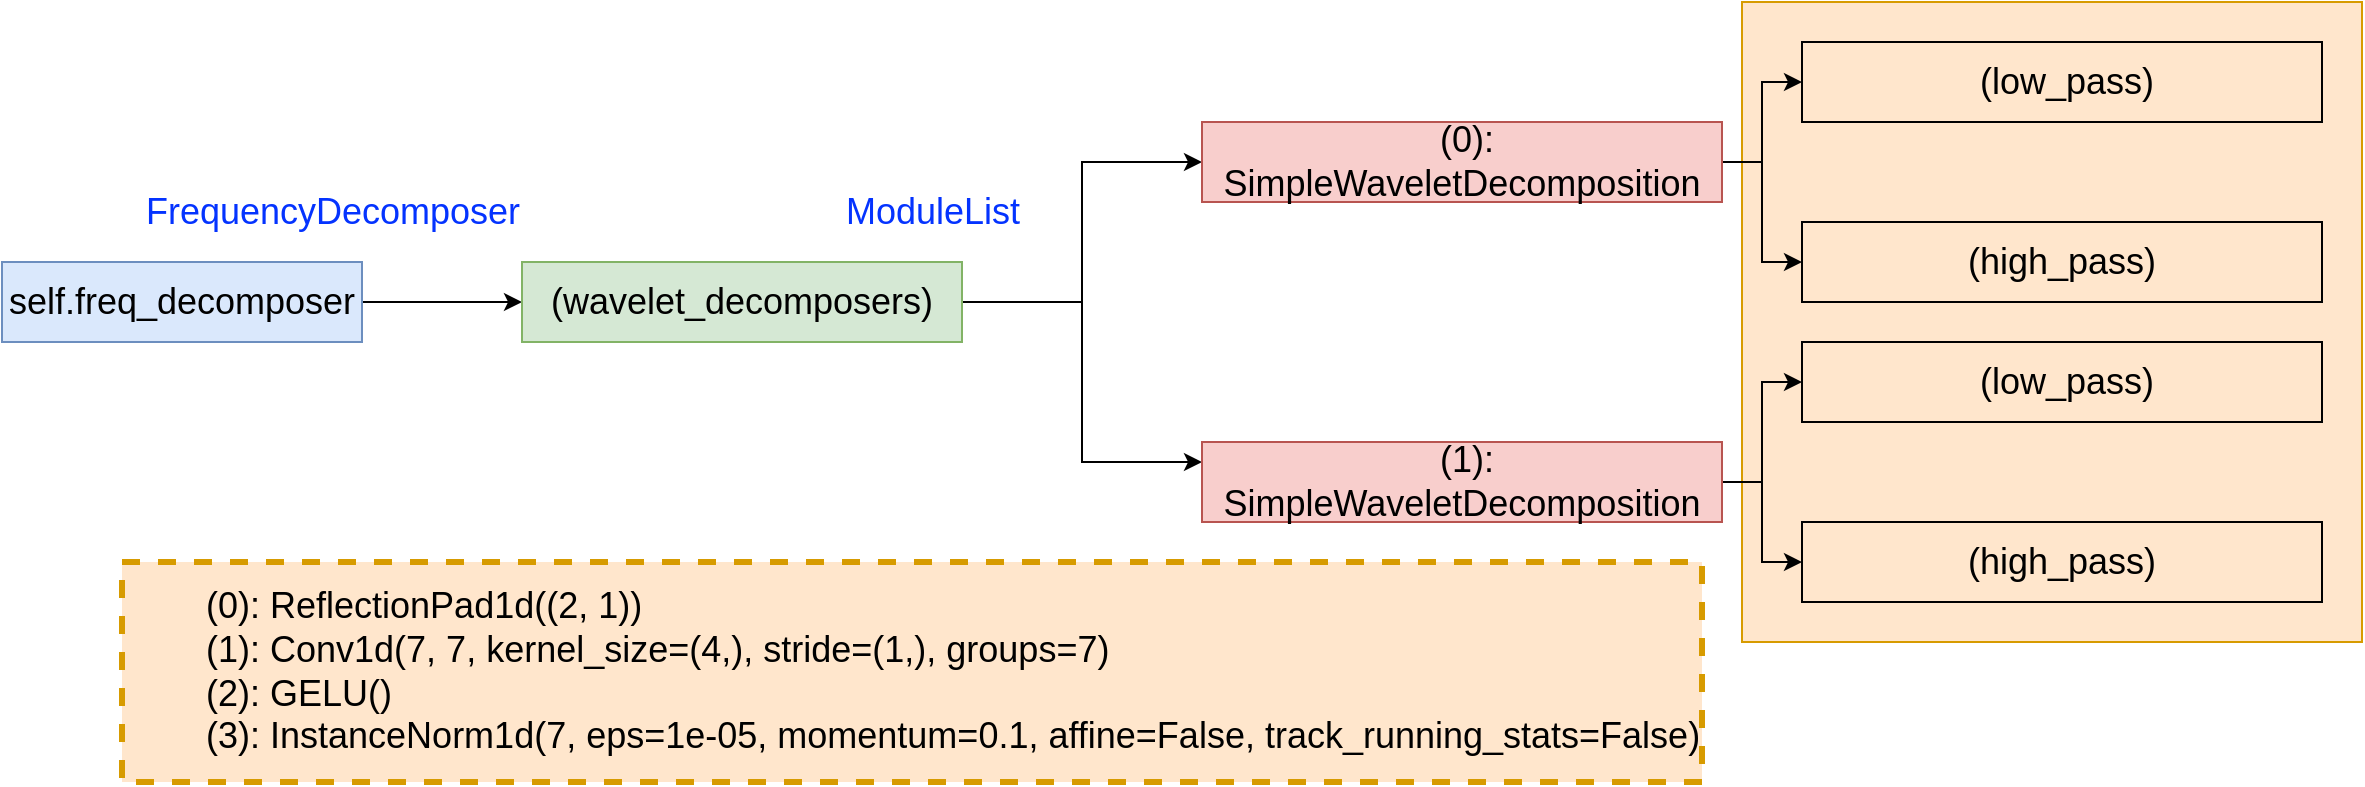 <mxfile version="26.2.12">
  <diagram name="第 1 页" id="zmtRy614ouxN29PpvFqP">
    <mxGraphModel dx="1404" dy="686" grid="1" gridSize="10" guides="1" tooltips="1" connect="1" arrows="1" fold="1" page="1" pageScale="1" pageWidth="827" pageHeight="1169" math="0" shadow="0">
      <root>
        <mxCell id="0" />
        <mxCell id="1" parent="0" />
        <mxCell id="7BCIaPTf3JKw8-ruJ_gj-33" value="" style="rounded=0;whiteSpace=wrap;html=1;strokeColor=#d79b00;align=center;verticalAlign=middle;fontFamily=Helvetica;fontSize=18;fillColor=#ffe6cc;" vertex="1" parent="1">
          <mxGeometry x="910" y="60" width="310" height="320" as="geometry" />
        </mxCell>
        <mxCell id="7BCIaPTf3JKw8-ruJ_gj-12" value="" style="edgeStyle=orthogonalEdgeStyle;rounded=0;orthogonalLoop=1;jettySize=auto;html=1;fontFamily=Helvetica;fontSize=18;fontColor=default;" edge="1" parent="1" source="7BCIaPTf3JKw8-ruJ_gj-1" target="7BCIaPTf3JKw8-ruJ_gj-11">
          <mxGeometry relative="1" as="geometry" />
        </mxCell>
        <mxCell id="7BCIaPTf3JKw8-ruJ_gj-1" value="self.freq_decomposer" style="text;html=1;align=center;verticalAlign=middle;whiteSpace=wrap;rounded=0;fontSize=18;strokeColor=#6c8ebf;fillColor=#dae8fc;" vertex="1" parent="1">
          <mxGeometry x="40" y="190" width="180" height="40" as="geometry" />
        </mxCell>
        <mxCell id="7BCIaPTf3JKw8-ruJ_gj-6" value="&lt;span style=&quot;white-space: normal;&quot;&gt;FrequencyDecomposer&lt;/span&gt;" style="text;html=1;align=center;verticalAlign=middle;resizable=0;points=[];autosize=1;strokeColor=none;fillColor=none;fontFamily=Helvetica;fontSize=18;fontColor=light-dark(#0433ff, #ededed);" vertex="1" parent="1">
          <mxGeometry x="100" y="150" width="210" height="30" as="geometry" />
        </mxCell>
        <mxCell id="7BCIaPTf3JKw8-ruJ_gj-19" style="edgeStyle=orthogonalEdgeStyle;rounded=0;orthogonalLoop=1;jettySize=auto;html=1;exitX=1;exitY=0.5;exitDx=0;exitDy=0;entryX=0;entryY=0.25;entryDx=0;entryDy=0;fontFamily=Helvetica;fontSize=18;fontColor=default;" edge="1" parent="1" source="7BCIaPTf3JKw8-ruJ_gj-11" target="7BCIaPTf3JKw8-ruJ_gj-18">
          <mxGeometry relative="1" as="geometry" />
        </mxCell>
        <mxCell id="7BCIaPTf3JKw8-ruJ_gj-20" style="edgeStyle=orthogonalEdgeStyle;rounded=0;orthogonalLoop=1;jettySize=auto;html=1;exitX=1;exitY=0.5;exitDx=0;exitDy=0;entryX=0;entryY=0.5;entryDx=0;entryDy=0;fontFamily=Helvetica;fontSize=18;fontColor=default;" edge="1" parent="1" source="7BCIaPTf3JKw8-ruJ_gj-11" target="7BCIaPTf3JKw8-ruJ_gj-14">
          <mxGeometry relative="1" as="geometry" />
        </mxCell>
        <mxCell id="7BCIaPTf3JKw8-ruJ_gj-11" value="(wavelet_decomposers)" style="text;html=1;align=center;verticalAlign=middle;whiteSpace=wrap;rounded=0;fontSize=18;strokeColor=#82b366;fillColor=#d5e8d4;" vertex="1" parent="1">
          <mxGeometry x="300" y="190" width="220" height="40" as="geometry" />
        </mxCell>
        <mxCell id="7BCIaPTf3JKw8-ruJ_gj-13" value="ModuleList" style="text;html=1;align=center;verticalAlign=middle;resizable=0;points=[];autosize=1;strokeColor=none;fillColor=none;fontFamily=Helvetica;fontSize=18;fontColor=light-dark(#0433ff, #ededed);" vertex="1" parent="1">
          <mxGeometry x="450" y="150" width="110" height="30" as="geometry" />
        </mxCell>
        <mxCell id="7BCIaPTf3JKw8-ruJ_gj-25" style="edgeStyle=orthogonalEdgeStyle;rounded=0;orthogonalLoop=1;jettySize=auto;html=1;exitX=1;exitY=0.5;exitDx=0;exitDy=0;entryX=0;entryY=0.5;entryDx=0;entryDy=0;fontFamily=Helvetica;fontSize=18;fontColor=default;" edge="1" parent="1" source="7BCIaPTf3JKw8-ruJ_gj-14" target="7BCIaPTf3JKw8-ruJ_gj-24">
          <mxGeometry relative="1" as="geometry" />
        </mxCell>
        <mxCell id="7BCIaPTf3JKw8-ruJ_gj-26" style="edgeStyle=orthogonalEdgeStyle;rounded=0;orthogonalLoop=1;jettySize=auto;html=1;exitX=1;exitY=0.5;exitDx=0;exitDy=0;entryX=0;entryY=0.5;entryDx=0;entryDy=0;fontFamily=Helvetica;fontSize=18;fontColor=default;" edge="1" parent="1" source="7BCIaPTf3JKw8-ruJ_gj-14" target="7BCIaPTf3JKw8-ruJ_gj-21">
          <mxGeometry relative="1" as="geometry" />
        </mxCell>
        <mxCell id="7BCIaPTf3JKw8-ruJ_gj-14" value="&amp;nbsp;(0): SimpleWaveletDecomposition" style="text;html=1;align=center;verticalAlign=middle;whiteSpace=wrap;rounded=0;fontSize=18;strokeColor=#b85450;fillColor=#f8cecc;" vertex="1" parent="1">
          <mxGeometry x="640" y="120" width="260" height="40" as="geometry" />
        </mxCell>
        <mxCell id="7BCIaPTf3JKw8-ruJ_gj-29" style="edgeStyle=orthogonalEdgeStyle;rounded=0;orthogonalLoop=1;jettySize=auto;html=1;exitX=1;exitY=0.5;exitDx=0;exitDy=0;entryX=0;entryY=0.5;entryDx=0;entryDy=0;fontFamily=Helvetica;fontSize=18;fontColor=default;" edge="1" parent="1" source="7BCIaPTf3JKw8-ruJ_gj-18" target="7BCIaPTf3JKw8-ruJ_gj-27">
          <mxGeometry relative="1" as="geometry" />
        </mxCell>
        <mxCell id="7BCIaPTf3JKw8-ruJ_gj-30" style="edgeStyle=orthogonalEdgeStyle;rounded=0;orthogonalLoop=1;jettySize=auto;html=1;exitX=1;exitY=0.5;exitDx=0;exitDy=0;entryX=0;entryY=0.5;entryDx=0;entryDy=0;fontFamily=Helvetica;fontSize=18;fontColor=default;" edge="1" parent="1" source="7BCIaPTf3JKw8-ruJ_gj-18" target="7BCIaPTf3JKw8-ruJ_gj-28">
          <mxGeometry relative="1" as="geometry" />
        </mxCell>
        <mxCell id="7BCIaPTf3JKw8-ruJ_gj-18" value="&amp;nbsp;(1): SimpleWaveletDecomposition" style="text;html=1;align=center;verticalAlign=middle;whiteSpace=wrap;rounded=0;fontSize=18;strokeColor=#b85450;fillColor=#f8cecc;" vertex="1" parent="1">
          <mxGeometry x="640" y="280" width="260" height="40" as="geometry" />
        </mxCell>
        <mxCell id="7BCIaPTf3JKw8-ruJ_gj-21" value="&amp;nbsp;(low_pass)" style="text;html=1;align=center;verticalAlign=middle;whiteSpace=wrap;rounded=0;fontSize=18;strokeColor=default;" vertex="1" parent="1">
          <mxGeometry x="940" y="80" width="260" height="40" as="geometry" />
        </mxCell>
        <mxCell id="7BCIaPTf3JKw8-ruJ_gj-24" value="(high_pass)" style="text;html=1;align=center;verticalAlign=middle;whiteSpace=wrap;rounded=0;fontSize=18;strokeColor=default;" vertex="1" parent="1">
          <mxGeometry x="940" y="170" width="260" height="40" as="geometry" />
        </mxCell>
        <mxCell id="7BCIaPTf3JKw8-ruJ_gj-27" value="&amp;nbsp;(low_pass)" style="text;html=1;align=center;verticalAlign=middle;whiteSpace=wrap;rounded=0;fontSize=18;strokeColor=default;" vertex="1" parent="1">
          <mxGeometry x="940" y="230" width="260" height="40" as="geometry" />
        </mxCell>
        <mxCell id="7BCIaPTf3JKw8-ruJ_gj-28" value="(high_pass)" style="text;html=1;align=center;verticalAlign=middle;whiteSpace=wrap;rounded=0;fontSize=18;strokeColor=default;" vertex="1" parent="1">
          <mxGeometry x="940" y="320" width="260" height="40" as="geometry" />
        </mxCell>
        <mxCell id="7BCIaPTf3JKw8-ruJ_gj-31" value="&lt;div&gt;&amp;nbsp; &amp;nbsp; &amp;nbsp; &amp;nbsp; (0): ReflectionPad1d((2, 1))&lt;/div&gt;&lt;div&gt;&amp;nbsp; &amp;nbsp; &amp;nbsp; &amp;nbsp; (1): Conv1d(7, 7, kernel_size=(4,), stride=(1,), groups=7)&lt;/div&gt;&lt;div&gt;&amp;nbsp; &amp;nbsp; &amp;nbsp; &amp;nbsp; (2): GELU()&lt;/div&gt;&lt;div&gt;&amp;nbsp; &amp;nbsp; &amp;nbsp; &amp;nbsp; (3): InstanceNorm1d(7, eps=1e-05, momentum=0.1, affine=False, track_running_stats=False)&lt;/div&gt;" style="text;html=1;align=left;verticalAlign=middle;whiteSpace=wrap;rounded=0;fontFamily=Helvetica;fontSize=18;dashed=1;strokeColor=#d79b00;strokeWidth=3;fillColor=#ffe6cc;" vertex="1" parent="1">
          <mxGeometry x="100" y="340" width="790" height="110" as="geometry" />
        </mxCell>
      </root>
    </mxGraphModel>
  </diagram>
</mxfile>

